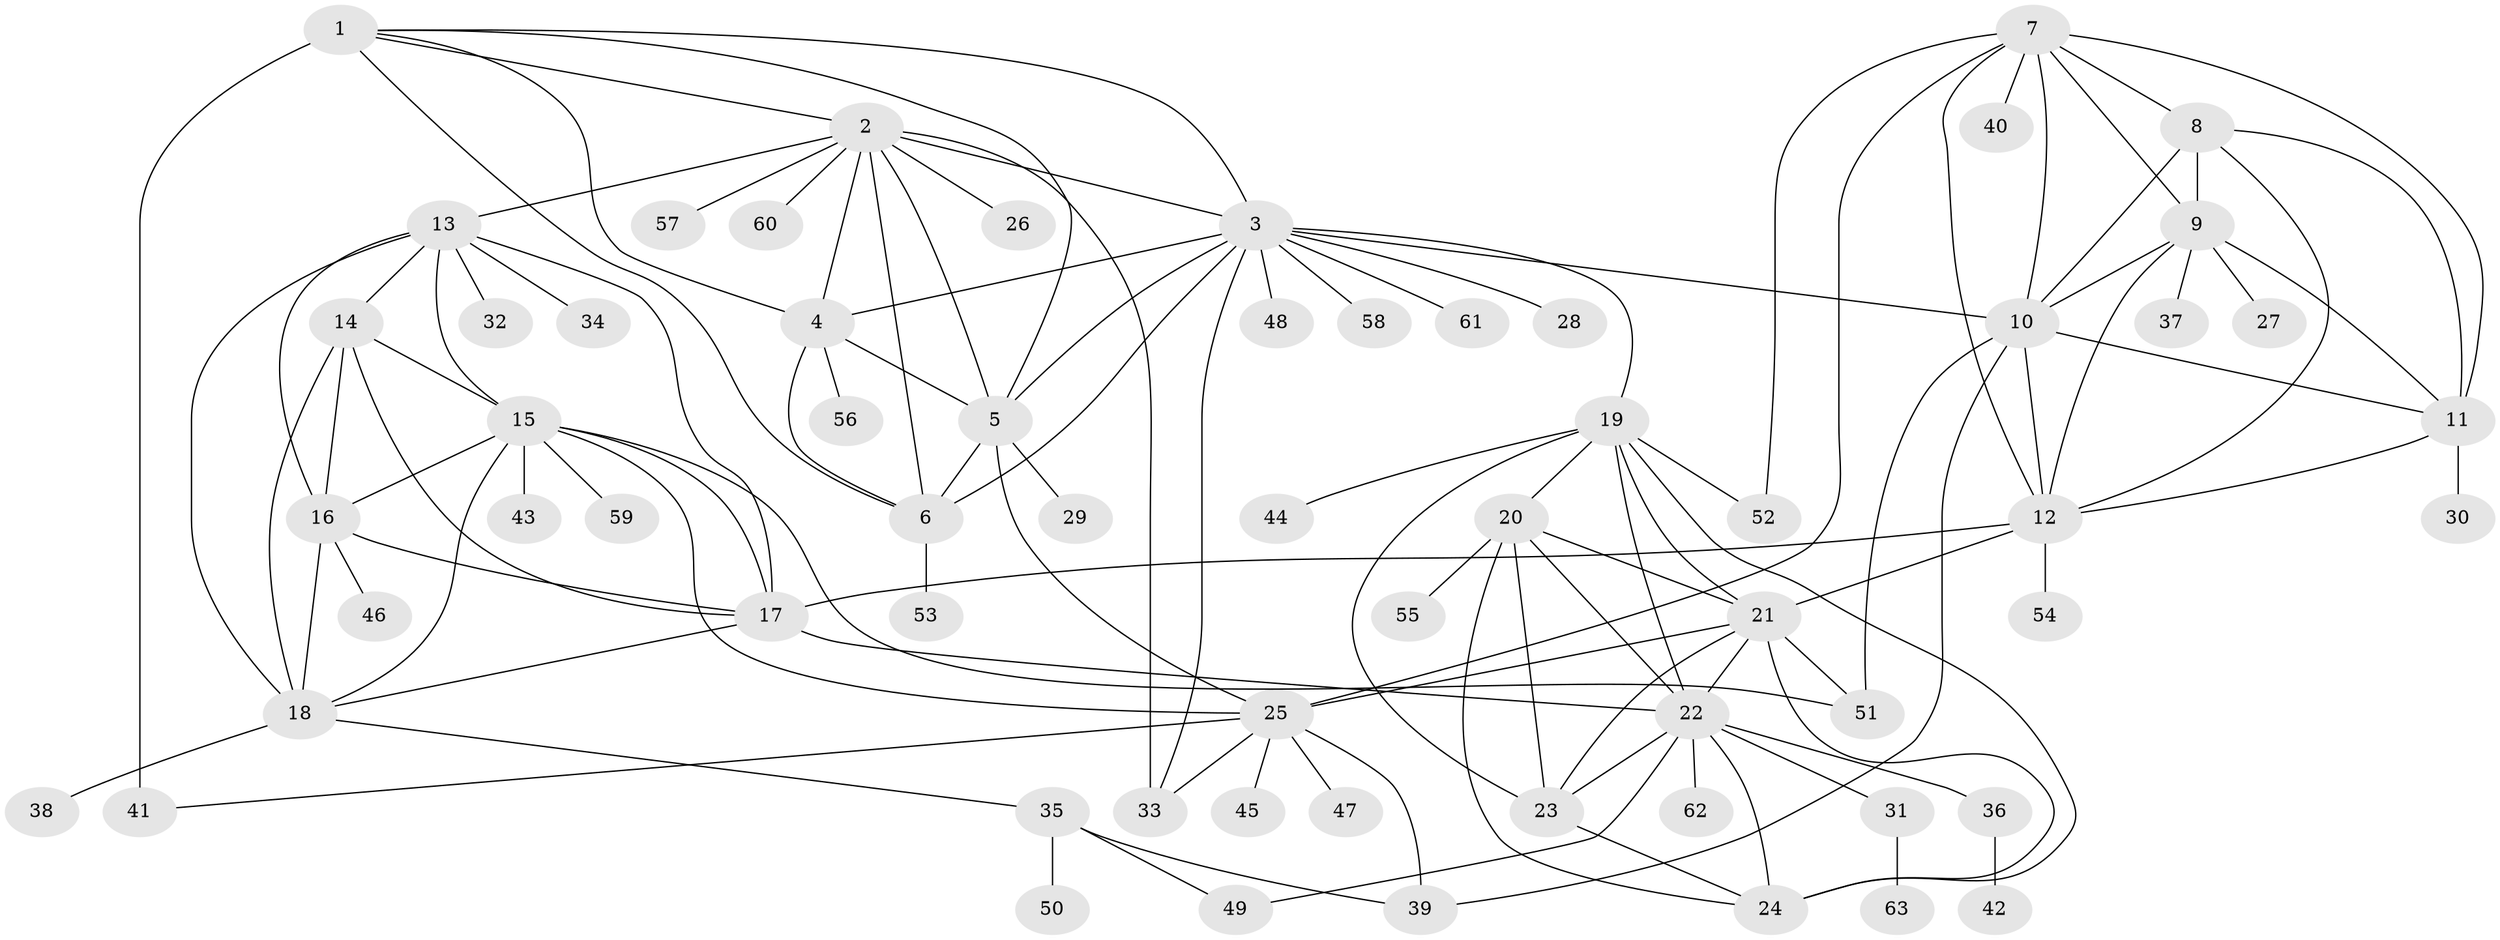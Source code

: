 // original degree distribution, {11: 0.024, 13: 0.024, 7: 0.048, 8: 0.064, 9: 0.048, 10: 0.008, 6: 0.016, 5: 0.008, 1: 0.6, 2: 0.12, 3: 0.032, 4: 0.008}
// Generated by graph-tools (version 1.1) at 2025/37/03/09/25 02:37:17]
// undirected, 63 vertices, 117 edges
graph export_dot {
graph [start="1"]
  node [color=gray90,style=filled];
  1;
  2;
  3;
  4;
  5;
  6;
  7;
  8;
  9;
  10;
  11;
  12;
  13;
  14;
  15;
  16;
  17;
  18;
  19;
  20;
  21;
  22;
  23;
  24;
  25;
  26;
  27;
  28;
  29;
  30;
  31;
  32;
  33;
  34;
  35;
  36;
  37;
  38;
  39;
  40;
  41;
  42;
  43;
  44;
  45;
  46;
  47;
  48;
  49;
  50;
  51;
  52;
  53;
  54;
  55;
  56;
  57;
  58;
  59;
  60;
  61;
  62;
  63;
  1 -- 2 [weight=1.0];
  1 -- 3 [weight=1.0];
  1 -- 4 [weight=1.0];
  1 -- 5 [weight=1.0];
  1 -- 6 [weight=1.0];
  1 -- 41 [weight=5.0];
  2 -- 3 [weight=1.0];
  2 -- 4 [weight=1.0];
  2 -- 5 [weight=1.0];
  2 -- 6 [weight=1.0];
  2 -- 13 [weight=1.0];
  2 -- 26 [weight=1.0];
  2 -- 33 [weight=1.0];
  2 -- 57 [weight=1.0];
  2 -- 60 [weight=1.0];
  3 -- 4 [weight=1.0];
  3 -- 5 [weight=1.0];
  3 -- 6 [weight=1.0];
  3 -- 10 [weight=1.0];
  3 -- 19 [weight=1.0];
  3 -- 28 [weight=1.0];
  3 -- 33 [weight=1.0];
  3 -- 48 [weight=1.0];
  3 -- 58 [weight=1.0];
  3 -- 61 [weight=1.0];
  4 -- 5 [weight=1.0];
  4 -- 6 [weight=1.0];
  4 -- 56 [weight=1.0];
  5 -- 6 [weight=1.0];
  5 -- 25 [weight=1.0];
  5 -- 29 [weight=1.0];
  6 -- 53 [weight=3.0];
  7 -- 8 [weight=1.0];
  7 -- 9 [weight=1.0];
  7 -- 10 [weight=1.0];
  7 -- 11 [weight=1.0];
  7 -- 12 [weight=1.0];
  7 -- 25 [weight=1.0];
  7 -- 40 [weight=1.0];
  7 -- 52 [weight=1.0];
  8 -- 9 [weight=1.0];
  8 -- 10 [weight=3.0];
  8 -- 11 [weight=1.0];
  8 -- 12 [weight=1.0];
  9 -- 10 [weight=1.0];
  9 -- 11 [weight=1.0];
  9 -- 12 [weight=1.0];
  9 -- 27 [weight=1.0];
  9 -- 37 [weight=1.0];
  10 -- 11 [weight=1.0];
  10 -- 12 [weight=1.0];
  10 -- 39 [weight=1.0];
  10 -- 51 [weight=1.0];
  11 -- 12 [weight=1.0];
  11 -- 30 [weight=7.0];
  12 -- 17 [weight=1.0];
  12 -- 21 [weight=1.0];
  12 -- 54 [weight=1.0];
  13 -- 14 [weight=1.0];
  13 -- 15 [weight=1.0];
  13 -- 16 [weight=1.0];
  13 -- 17 [weight=1.0];
  13 -- 18 [weight=1.0];
  13 -- 32 [weight=1.0];
  13 -- 34 [weight=1.0];
  14 -- 15 [weight=1.0];
  14 -- 16 [weight=1.0];
  14 -- 17 [weight=2.0];
  14 -- 18 [weight=1.0];
  15 -- 16 [weight=1.0];
  15 -- 17 [weight=1.0];
  15 -- 18 [weight=1.0];
  15 -- 25 [weight=1.0];
  15 -- 43 [weight=1.0];
  15 -- 51 [weight=1.0];
  15 -- 59 [weight=1.0];
  16 -- 17 [weight=1.0];
  16 -- 18 [weight=1.0];
  16 -- 46 [weight=1.0];
  17 -- 18 [weight=1.0];
  17 -- 22 [weight=1.0];
  18 -- 35 [weight=1.0];
  18 -- 38 [weight=1.0];
  19 -- 20 [weight=1.0];
  19 -- 21 [weight=1.0];
  19 -- 22 [weight=1.0];
  19 -- 23 [weight=1.0];
  19 -- 24 [weight=1.0];
  19 -- 44 [weight=1.0];
  19 -- 52 [weight=1.0];
  20 -- 21 [weight=1.0];
  20 -- 22 [weight=1.0];
  20 -- 23 [weight=1.0];
  20 -- 24 [weight=1.0];
  20 -- 55 [weight=2.0];
  21 -- 22 [weight=1.0];
  21 -- 23 [weight=3.0];
  21 -- 24 [weight=1.0];
  21 -- 25 [weight=2.0];
  21 -- 51 [weight=1.0];
  22 -- 23 [weight=1.0];
  22 -- 24 [weight=1.0];
  22 -- 31 [weight=1.0];
  22 -- 36 [weight=1.0];
  22 -- 49 [weight=1.0];
  22 -- 62 [weight=1.0];
  23 -- 24 [weight=1.0];
  25 -- 33 [weight=1.0];
  25 -- 39 [weight=2.0];
  25 -- 41 [weight=1.0];
  25 -- 45 [weight=5.0];
  25 -- 47 [weight=3.0];
  31 -- 63 [weight=1.0];
  35 -- 39 [weight=1.0];
  35 -- 49 [weight=1.0];
  35 -- 50 [weight=1.0];
  36 -- 42 [weight=1.0];
}
